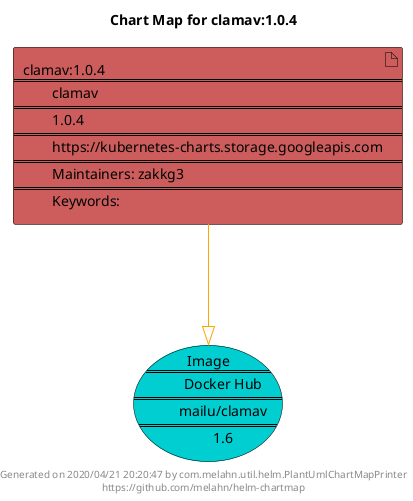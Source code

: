 @startuml
skinparam linetype ortho
skinparam backgroundColor white
skinparam usecaseBorderColor black
skinparam usecaseArrowColor LightSlateGray
skinparam artifactBorderColor black
skinparam artifactArrowColor LightSlateGray

title Chart Map for clamav:1.0.4

'There is one referenced Helm Chart
artifact "clamav:1.0.4\n====\n\tclamav\n====\n\t1.0.4\n====\n\thttps://kubernetes-charts.storage.googleapis.com\n====\n\tMaintainers: zakkg3\n====\n\tKeywords: " as clamav_1_0_4 #IndianRed

'There is one referenced Docker Image
usecase "Image\n====\n\tDocker Hub\n====\n\tmailu/clamav\n====\n\t1.6" as mailu_clamav_1_6 #DarkTurquoise

'Chart Dependencies
clamav_1_0_4--[#orange]-|>mailu_clamav_1_6

center footer Generated on 2020/04/21 20:20:47 by com.melahn.util.helm.PlantUmlChartMapPrinter\nhttps://github.com/melahn/helm-chartmap
@enduml
